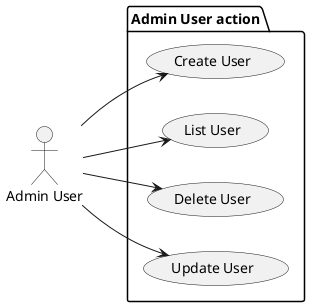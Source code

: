 @startuml admin_user_action
left to right direction
actor "Admin User" as admin
package "Admin User action" {
  usecase "Create User" as create_user
  usecase "List User" as list_user
  usecase "Delete User" as delete_user
  usecase "Update User" as update_user
}
admin --> create_user
admin --> list_user
admin --> delete_user
admin --> update_user
@enduml
